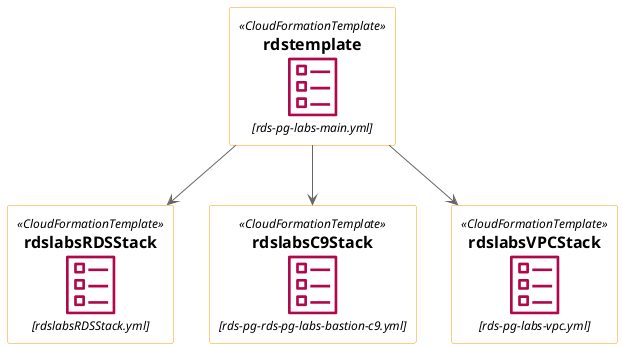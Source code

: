 @startuml
!include <awslib/AWSCommon>
!include <awslib/ManagementGovernance/CloudFormationTemplate.puml>

CloudFormationTemplate(rds_main_tempalate, "rdstemplate", "rds-pg-labs-main.yml")
together {
CloudFormationTemplate(rdslabsVPCStack, "rdslabsVPCStack", "rds-pg-labs-vpc.yml")
CloudFormationTemplate(rdslabsC9Stack, "rdslabsC9Stack", "rds-pg-rds-pg-labs-bastion-c9.yml")
CloudFormationTemplate(rdslabsRDSStack, "rdslabsRDSStack", "rdslabsRDSStack.yml")
}

rds_main_tempalate  -down-> rdslabsVPCStack
rds_main_tempalate  -down-> rdslabsC9Stack
rds_main_tempalate  -down-> rdslabsRDSStack

@enduml
